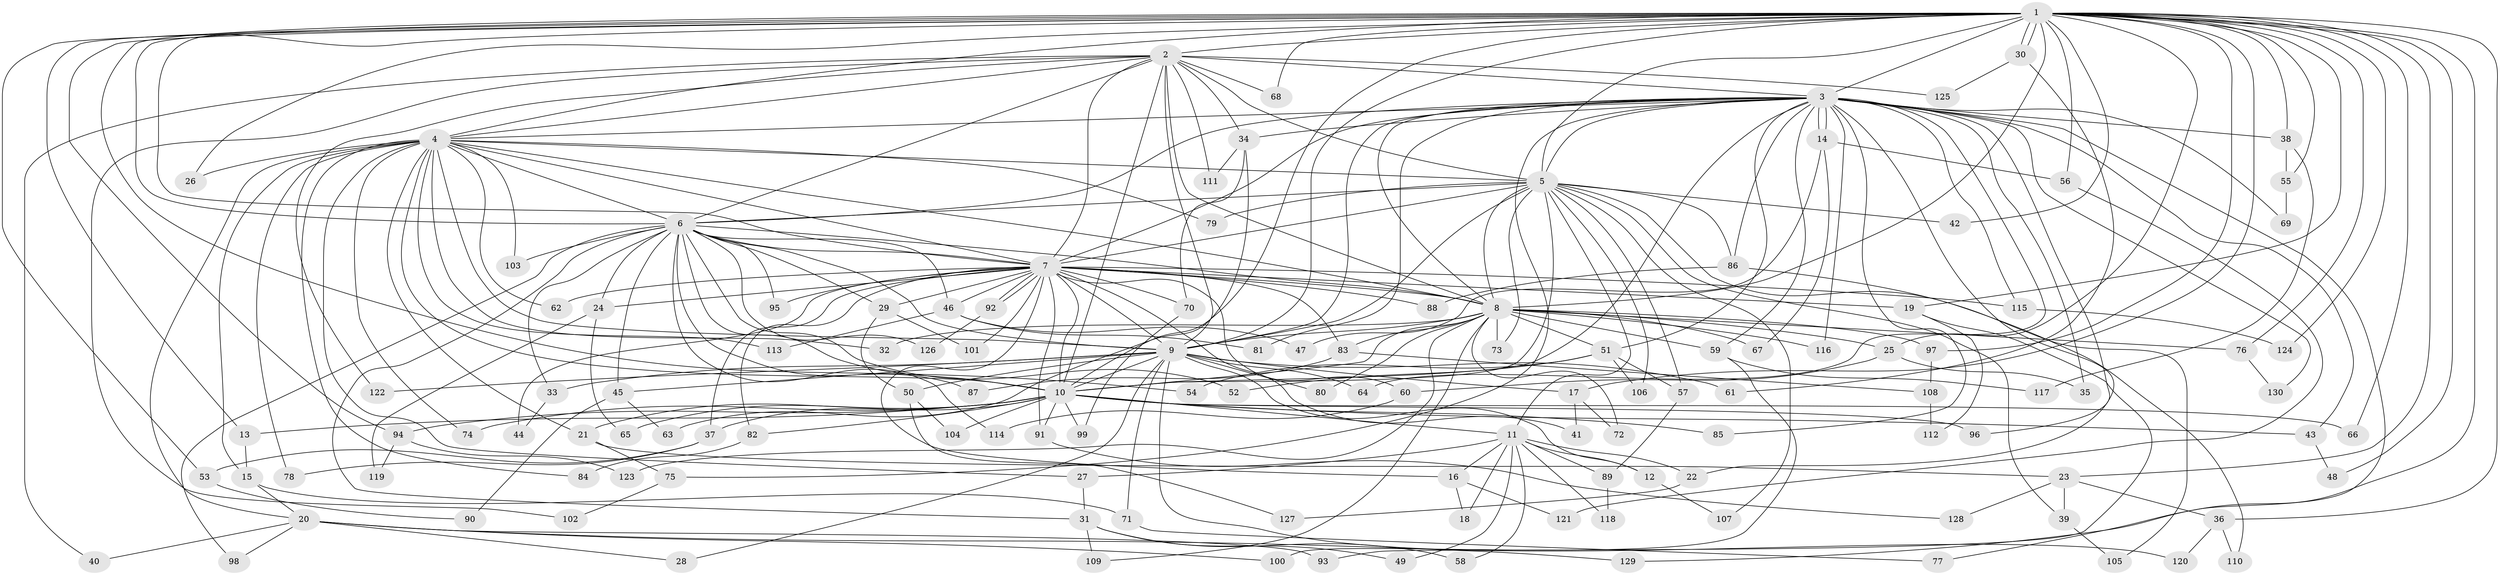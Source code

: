 // coarse degree distribution, {31: 0.01, 13: 0.01, 39: 0.01, 29: 0.01, 21: 0.02, 26: 0.01, 22: 0.01, 11: 0.01, 3: 0.19, 5: 0.03, 4: 0.17, 2: 0.5, 8: 0.01, 7: 0.01}
// Generated by graph-tools (version 1.1) at 2025/51/02/27/25 19:51:46]
// undirected, 130 vertices, 285 edges
graph export_dot {
graph [start="1"]
  node [color=gray90,style=filled];
  1;
  2;
  3;
  4;
  5;
  6;
  7;
  8;
  9;
  10;
  11;
  12;
  13;
  14;
  15;
  16;
  17;
  18;
  19;
  20;
  21;
  22;
  23;
  24;
  25;
  26;
  27;
  28;
  29;
  30;
  31;
  32;
  33;
  34;
  35;
  36;
  37;
  38;
  39;
  40;
  41;
  42;
  43;
  44;
  45;
  46;
  47;
  48;
  49;
  50;
  51;
  52;
  53;
  54;
  55;
  56;
  57;
  58;
  59;
  60;
  61;
  62;
  63;
  64;
  65;
  66;
  67;
  68;
  69;
  70;
  71;
  72;
  73;
  74;
  75;
  76;
  77;
  78;
  79;
  80;
  81;
  82;
  83;
  84;
  85;
  86;
  87;
  88;
  89;
  90;
  91;
  92;
  93;
  94;
  95;
  96;
  97;
  98;
  99;
  100;
  101;
  102;
  103;
  104;
  105;
  106;
  107;
  108;
  109;
  110;
  111;
  112;
  113;
  114;
  115;
  116;
  117;
  118;
  119;
  120;
  121;
  122;
  123;
  124;
  125;
  126;
  127;
  128;
  129;
  130;
  1 -- 2;
  1 -- 3;
  1 -- 4;
  1 -- 5;
  1 -- 6;
  1 -- 7;
  1 -- 8;
  1 -- 9;
  1 -- 10;
  1 -- 13;
  1 -- 17;
  1 -- 19;
  1 -- 23;
  1 -- 25;
  1 -- 26;
  1 -- 30;
  1 -- 30;
  1 -- 36;
  1 -- 38;
  1 -- 42;
  1 -- 48;
  1 -- 53;
  1 -- 54;
  1 -- 55;
  1 -- 56;
  1 -- 66;
  1 -- 68;
  1 -- 76;
  1 -- 94;
  1 -- 97;
  1 -- 124;
  1 -- 129;
  2 -- 3;
  2 -- 4;
  2 -- 5;
  2 -- 6;
  2 -- 7;
  2 -- 8;
  2 -- 9;
  2 -- 10;
  2 -- 34;
  2 -- 40;
  2 -- 68;
  2 -- 102;
  2 -- 111;
  2 -- 122;
  2 -- 125;
  3 -- 4;
  3 -- 5;
  3 -- 6;
  3 -- 7;
  3 -- 8;
  3 -- 9;
  3 -- 10;
  3 -- 14;
  3 -- 14;
  3 -- 22;
  3 -- 34;
  3 -- 35;
  3 -- 38;
  3 -- 43;
  3 -- 51;
  3 -- 59;
  3 -- 64;
  3 -- 69;
  3 -- 75;
  3 -- 77;
  3 -- 81;
  3 -- 85;
  3 -- 86;
  3 -- 96;
  3 -- 115;
  3 -- 116;
  3 -- 130;
  4 -- 5;
  4 -- 6;
  4 -- 7;
  4 -- 8;
  4 -- 9;
  4 -- 10;
  4 -- 15;
  4 -- 20;
  4 -- 21;
  4 -- 26;
  4 -- 27;
  4 -- 32;
  4 -- 62;
  4 -- 74;
  4 -- 78;
  4 -- 79;
  4 -- 84;
  4 -- 103;
  4 -- 113;
  5 -- 6;
  5 -- 7;
  5 -- 8;
  5 -- 9;
  5 -- 10;
  5 -- 11;
  5 -- 39;
  5 -- 42;
  5 -- 57;
  5 -- 73;
  5 -- 79;
  5 -- 86;
  5 -- 106;
  5 -- 107;
  5 -- 110;
  6 -- 7;
  6 -- 8;
  6 -- 9;
  6 -- 10;
  6 -- 24;
  6 -- 29;
  6 -- 31;
  6 -- 33;
  6 -- 45;
  6 -- 46;
  6 -- 52;
  6 -- 87;
  6 -- 95;
  6 -- 98;
  6 -- 103;
  6 -- 114;
  6 -- 126;
  7 -- 8;
  7 -- 9;
  7 -- 10;
  7 -- 16;
  7 -- 19;
  7 -- 24;
  7 -- 29;
  7 -- 37;
  7 -- 41;
  7 -- 44;
  7 -- 46;
  7 -- 60;
  7 -- 62;
  7 -- 70;
  7 -- 82;
  7 -- 83;
  7 -- 88;
  7 -- 91;
  7 -- 92;
  7 -- 92;
  7 -- 95;
  7 -- 101;
  7 -- 115;
  8 -- 9;
  8 -- 10;
  8 -- 25;
  8 -- 32;
  8 -- 51;
  8 -- 59;
  8 -- 67;
  8 -- 72;
  8 -- 73;
  8 -- 76;
  8 -- 80;
  8 -- 83;
  8 -- 97;
  8 -- 109;
  8 -- 116;
  8 -- 123;
  9 -- 10;
  9 -- 12;
  9 -- 17;
  9 -- 28;
  9 -- 33;
  9 -- 45;
  9 -- 50;
  9 -- 61;
  9 -- 64;
  9 -- 71;
  9 -- 80;
  9 -- 120;
  9 -- 122;
  10 -- 11;
  10 -- 13;
  10 -- 21;
  10 -- 37;
  10 -- 43;
  10 -- 65;
  10 -- 66;
  10 -- 74;
  10 -- 82;
  10 -- 85;
  10 -- 91;
  10 -- 94;
  10 -- 96;
  10 -- 99;
  10 -- 104;
  11 -- 12;
  11 -- 16;
  11 -- 18;
  11 -- 22;
  11 -- 27;
  11 -- 49;
  11 -- 58;
  11 -- 89;
  11 -- 118;
  12 -- 107;
  13 -- 15;
  14 -- 47;
  14 -- 56;
  14 -- 67;
  15 -- 20;
  15 -- 71;
  16 -- 18;
  16 -- 121;
  17 -- 41;
  17 -- 72;
  19 -- 93;
  19 -- 112;
  20 -- 28;
  20 -- 40;
  20 -- 93;
  20 -- 98;
  20 -- 100;
  20 -- 129;
  21 -- 23;
  21 -- 75;
  22 -- 127;
  23 -- 36;
  23 -- 39;
  23 -- 128;
  24 -- 65;
  24 -- 119;
  25 -- 35;
  25 -- 60;
  27 -- 31;
  29 -- 50;
  29 -- 101;
  30 -- 61;
  30 -- 125;
  31 -- 49;
  31 -- 58;
  31 -- 109;
  33 -- 44;
  34 -- 63;
  34 -- 70;
  34 -- 111;
  36 -- 110;
  36 -- 120;
  37 -- 53;
  37 -- 78;
  38 -- 55;
  38 -- 117;
  39 -- 105;
  43 -- 48;
  45 -- 63;
  45 -- 90;
  46 -- 47;
  46 -- 81;
  46 -- 113;
  50 -- 104;
  50 -- 127;
  51 -- 52;
  51 -- 54;
  51 -- 57;
  51 -- 106;
  53 -- 90;
  55 -- 69;
  56 -- 121;
  57 -- 89;
  59 -- 100;
  59 -- 117;
  60 -- 114;
  70 -- 99;
  71 -- 77;
  75 -- 102;
  76 -- 130;
  82 -- 84;
  83 -- 87;
  83 -- 108;
  86 -- 88;
  86 -- 105;
  89 -- 118;
  91 -- 128;
  92 -- 126;
  94 -- 119;
  94 -- 123;
  97 -- 108;
  108 -- 112;
  115 -- 124;
}
